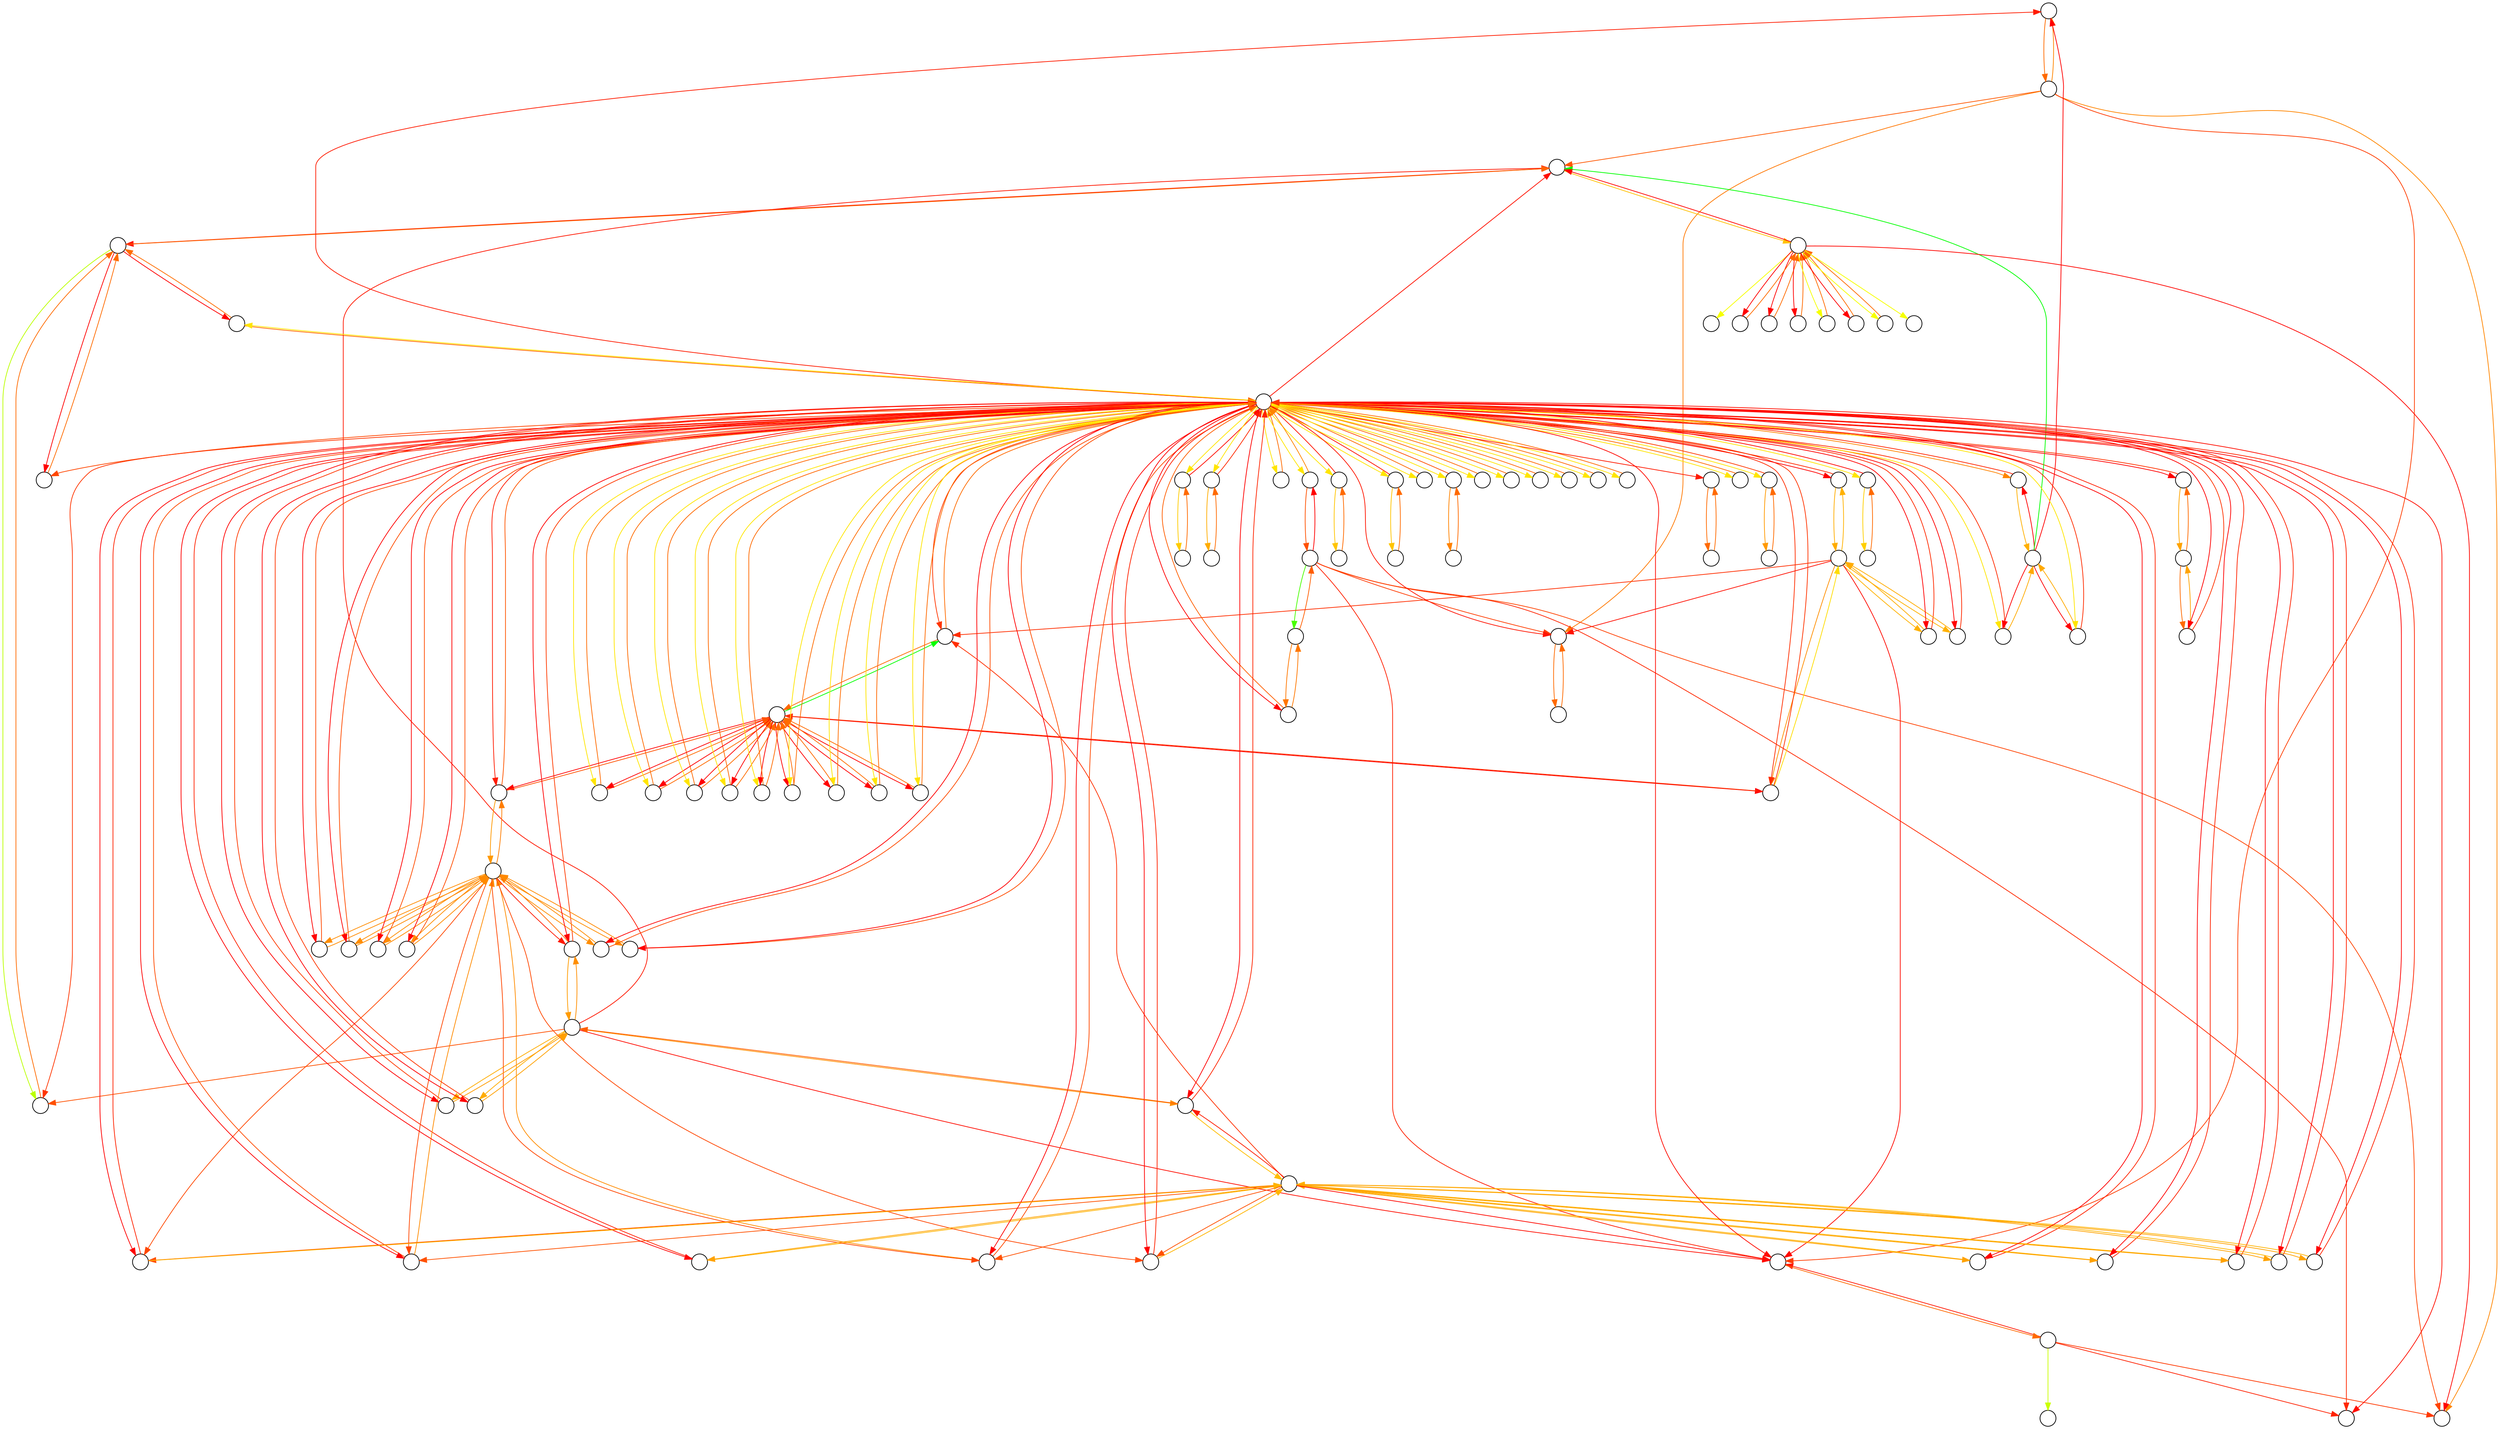 digraph G {
	graph [ranksep="1.2 equally"]
	node [fixedsize=true shape=circle width=.3]
	455685 [label=""]
	746504 [label=""]
	651786 [label=""]
	1164812 [label=""]
	1308691 [label=""]
	3605 [label=""]
	26648 [label=""]
	1718809 [label=""]
	237084 [label=""]
	53278 [label=""]
	918049 [label=""]
	137274 [label=""]
	906299 [label=""]
	846915 [label=""]
	729674 [label=""]
	383054 [label=""]
	1392725 [label=""]
	200284 [label=""]
	727140 [label=""]
	1680486 [label=""]
	1068149 [label=""]
	1170040 [label=""]
	1156 [label=""]
	1109637 [label=""]
	197766 [label=""]
	1165456 [label=""]
	27281 [label=""]
	161850 [label=""]
	957591 [label=""]
	156 [label=""]
	1695396 [label=""]
	1587878 [label=""]
	293032 [label=""]
	3760 [label=""]
	187066 [label=""]
	694461 [label=""]
	1171134 [label=""]
	703 [label=""]
	1180871 [label=""]
	1731276 [label=""]
	1163480 [label=""]
	1380586 [label=""]
	912619 [label=""]
	1347965 [label=""]
	236374 [label=""]
	1260791 [label=""]
	12025 [label=""]
	48894 [label=""]
	11519 [label=""]
	11556 [label=""]
	1076005 [label=""]
	325414 [label=""]
	133927 [label=""]
	299 [label=""]
	1153836 [label=""]
	1090349 [label=""]
	1585967 [label=""]
	141132 [label=""]
	1309521 [label=""]
	10066 [label=""]
	42325 [label=""]
	124758 [label=""]
	1497944 [label=""]
	66106 [label=""]
	1417572 [label=""]
	1701225 [label=""]
	1412459 [label=""]
	1176943 [label=""]
	36722 [label=""]
	887 [label=""]
	939389 [label=""]
	742782 [label=""]
	1761663 [label=""]
	18818 [label=""]
	953220 [label=""]
	34187 [label=""]
	1678230 [label=""]
	1029037 [label=""]
	140721 [label=""]
	16312 [label=""]
	490938 [label=""]
	985162 [label=""]
	1727937 [label=""]
	1594818 [label=""]
	9667 [label=""]
	490437 [label=""]
	1717191 [label=""]
	1177035 [label=""]
	15821 [label=""]
	1159632 [label=""]
	624593 [label=""]
	45011 [label=""]
	187352 [label=""]
	1143769 [label=""]
	115168 [label=""]
	34276 [label=""]
	1484113 [label=""]
	1176914 [label=""]
	1042421 [label=""]
	337400 [label=""]
	1109637 -> 18818 [color="0.0258152560895  1.000 1.000"]
	1109637 -> 34187 [color="0.0439570129145  1.000 1.000"]
	1109637 -> 490938 [color="0.0400823862525  1.000 1.000"]
	1109637 -> 729674 [color="0.286955903266  1.000 1.000"]
	1109637 -> 1042421 [color="0.0  1.000 1.000"]
	1109637 -> 1484113 [color="0.0198561081446  1.000 1.000"]
	10066 -> 1159632 [color="0.0694444444444  1.000 1.000"]
	1678230 -> 1076005 [color="0.0712244925701  1.000 1.000"]
	1678230 -> 1159632 [color="0.0676643963188  1.000 1.000"]
	27281 -> 490437 [color="0.0694444444444  1.000 1.000"]
	236374 -> 1029037 [color="0.117176041148  1.000 1.000"]
	236374 -> 1159632 [color="0.0217128477405  1.000 1.000"]
	15821 -> 53278 [color="0.0694444444444  1.000 1.000"]
	383054 -> 337400 [color="0.0694444444444  1.000 1.000"]
	293032 -> 490938 [color="0.0694444444444  1.000 1.000"]
	1380586 -> 1392725 [color="0.0694444444444  1.000 1.000"]
	48894 -> 490437 [color="0.0694444444444  1.000 1.000"]
	3760 -> 1159632 [color="0.0694444444444  1.000 1.000"]
	237084 -> 156 [color="0.201607350719  1.000 1.000"]
	237084 -> 18818 [color="0.0223174583282  1.000 1.000"]
	237084 -> 34187 [color="0.0370647524335  1.000 1.000"]
	237084 -> 1484113 [color="0.0167882162969  1.000 1.000"]
	1417572 -> 11556 [color="0.0989636444267  1.000 1.000"]
	1417572 -> 1076005 [color="0.0534693711337  1.000 1.000"]
	1417572 -> 1159632 [color="0.055900317773  1.000 1.000"]
	1156 -> 1159632 [color="0.0694444444444  1.000 1.000"]
	953220 -> 1029037 [color="0.116744114854  1.000 1.000"]
	953220 -> 1159632 [color="0.0221447740353  1.000 1.000"]
	9667 -> 1159632 [color="0.0694444444444  1.000 1.000"]
	1260791 -> 1076005 [color="0.0706671985323  1.000 1.000"]
	1260791 -> 1159632 [color="0.0682216903566  1.000 1.000"]
	1163480 -> 1076005 [color="0.0689486122825  1.000 1.000"]
	1163480 -> 1159632 [color="0.0699402766064  1.000 1.000"]
	1701225 -> 1029037 [color="0.117910189996  1.000 1.000"]
	1701225 -> 1159632 [color="0.0209786988925  1.000 1.000"]
	187352 -> 1029037 [color="0.1166352278  1.000 1.000"]
	187352 -> 1159632 [color="0.0222536610894  1.000 1.000"]
	1170040 -> 1029037 [color="0.116962867614  1.000 1.000"]
	1170040 -> 1159632 [color="0.0219260212751  1.000 1.000"]
	1727937 -> 11556 [color="0.0893766521029  1.000 1.000"]
	1727937 -> 1159632 [color="0.049512236786  1.000 1.000"]
	1171134 -> 1076005 [color="0.0695707015757  1.000 1.000"]
	1171134 -> 1159632 [color="0.0693181873132  1.000 1.000"]
	115168 -> 746504 [color="0.0694444444444  1.000 1.000"]
	1176943 -> 1076005 [color="0.0686147954309  1.000 1.000"]
	1176943 -> 1159632 [color="0.070274093458  1.000 1.000"]
	299 -> 1159632 [color="0.0694444444444  1.000 1.000"]
	1090349 -> 161850 [color="0.0694444444444  1.000 1.000"]
	694461 -> 1159632 [color="0.0276329138979  1.000 1.000"]
	694461 -> 1585967 [color="0.111255974991  1.000 1.000"]
	1347965 -> 1029037 [color="0.116593751057  1.000 1.000"]
	1347965 -> 1159632 [color="0.0222951378317  1.000 1.000"]
	161850 -> 1090349 [color="0.127623119074  1.000 1.000"]
	161850 -> 1159632 [color="0.0112657698153  1.000 1.000"]
	742782 -> 957591 [color="0.101818864166  1.000 1.000"]
	742782 -> 1159632 [color="0.037070024723  1.000 1.000"]
	1180871 -> 1076005 [color="0.0708037219787  1.000 1.000"]
	1180871 -> 1159632 [color="0.0680851669102  1.000 1.000"]
	1143769 -> 957591 [color="0.0618578563439  1.000 1.000"]
	1143769 -> 1029037 [color="0.123115674765  1.000 1.000"]
	1143769 -> 1159632 [color="0.0233598022246  1.000 1.000"]
	1177035 -> 11556 [color="0.0895932209305  1.000 1.000"]
	1177035 -> 1159632 [color="0.0492956679584  1.000 1.000"]
	746504 -> 115168 [color="0.134833328573  1.000 1.000"]
	746504 -> 1159632 [color="0.00405556031588  1.000 1.000"]
	985162 -> 36722 [color="0.106384970346  1.000 1.000"]
	985162 -> 1159632 [color="0.0325039185434  1.000 1.000"]
	187066 -> 1029037 [color="0.11734769818  1.000 1.000"]
	187066 -> 1159632 [color="0.0215411907091  1.000 1.000"]
	846915 -> 325414 [color="0.0694444444444  1.000 1.000"]
	141132 -> 1029037 [color="0.117072051935  1.000 1.000"]
	141132 -> 1159632 [color="0.0218168369541  1.000 1.000"]
	1165456 -> 11556 [color="0.0914676517878  1.000 1.000"]
	1165456 -> 1159632 [color="0.0474212371011  1.000 1.000"]
	624593 -> 727140 [color="0.0694444444444  1.000 1.000"]
	1484113 -> 237084 [color="0.0694444444444  1.000 1.000"]
	124758 -> 1159632 [color="0.0268892760894  1.000 1.000"]
	124758 -> 1731276 [color="0.111999612799  1.000 1.000"]
	912619 -> 325414 [color="0.0694444444444  1.000 1.000"]
	1309521 -> 1159632 [color="0.0288371071681  1.000 1.000"]
	1309521 -> 1585967 [color="0.110051781721  1.000 1.000"]
	1042421 -> 1109637 [color="0.0526839721922  1.000 1.000"]
	1042421 -> 1159632 [color="0.0862049166966  1.000 1.000"]
	36722 -> 651786 [color="0.0694444444444  1.000 1.000"]
	36722 -> 985162 [color="0.0694444444444  1.000 1.000"]
	11519 -> 1159632 [color="0.0694444444444  1.000 1.000"]
	1153836 -> 1076005 [color="0.0699049154789  1.000 1.000"]
	1153836 -> 1159632 [color="0.06898397341  1.000 1.000"]
	140721 -> 1076005 [color="0.0310333407518  1.000 1.000"]
	140721 -> 1159632 [color="0.0338258502555  1.000 1.000"]
	140721 -> 1731276 [color="0.143474142326  1.000 1.000"]
	1159632 -> 299 [color="0.149383779376  1.000 1.000"]
	1159632 -> 703 [color="0.149383779376  1.000 1.000"]
	1159632 -> 887 [color="0.149383779376  1.000 1.000"]
	1159632 -> 1156 [color="0.149383779376  1.000 1.000"]
	1159632 -> 3605 [color="0.149383779376  1.000 1.000"]
	1159632 -> 3760 [color="0.149383779376  1.000 1.000"]
	1159632 -> 9667 [color="0.149383779376  1.000 1.000"]
	1159632 -> 10066 [color="0.149383779376  1.000 1.000"]
	1159632 -> 11519 [color="0.149383779376  1.000 1.000"]
	1159632 -> 18818 [color="0.00851993566471  1.000 1.000"]
	1159632 -> 53278 [color="0.0162895718633  1.000 1.000"]
	1159632 -> 66106 [color="0.0  1.000 1.000"]
	1159632 -> 124758 [color="0.0  1.000 1.000"]
	1159632 -> 133927 [color="0.0  1.000 1.000"]
	1159632 -> 137274 [color="0.149383779376  1.000 1.000"]
	1159632 -> 140721 [color="0.0293707639038  1.000 1.000"]
	1159632 -> 141132 [color="0.0  1.000 1.000"]
	1159632 -> 161850 [color="0.149383779376  1.000 1.000"]
	1159632 -> 187066 [color="0.0  1.000 1.000"]
	1159632 -> 187352 [color="0.0  1.000 1.000"]
	1159632 -> 197766 [color="0.0  1.000 1.000"]
	1159632 -> 200284 [color="0.0871507478518  1.000 1.000"]
	1159632 -> 236374 [color="0.0  1.000 1.000"]
	1159632 -> 337400 [color="0.149383779376  1.000 1.000"]
	1159632 -> 455685 [color="0.0176311170051  1.000 1.000"]
	1159632 -> 490938 [color="0.0132618056742  1.000 1.000"]
	1159632 -> 651786 [color="0.0  1.000 1.000"]
	1159632 -> 694461 [color="0.149383779376  1.000 1.000"]
	1159632 -> 727140 [color="0.149383779376  1.000 1.000"]
	1159632 -> 742782 [color="0.0  1.000 1.000"]
	1159632 -> 746504 [color="0.149383779376  1.000 1.000"]
	1159632 -> 846915 [color="0.0459293112575  1.000 1.000"]
	1159632 -> 906299 [color="0.149383779376  1.000 1.000"]
	1159632 -> 912619 [color="0.0339157315848  1.000 1.000"]
	1159632 -> 939389 [color="0.149383779376  1.000 1.000"]
	1159632 -> 953220 [color="0.0  1.000 1.000"]
	1159632 -> 985162 [color="0.0  1.000 1.000"]
	1159632 -> 1042421 [color="0.149383779376  1.000 1.000"]
	1159632 -> 1068149 [color="0.0  1.000 1.000"]
	1159632 -> 1143769 [color="0.0  1.000 1.000"]
	1159632 -> 1153836 [color="0.149383779376  1.000 1.000"]
	1159632 -> 1163480 [color="0.0347900366007  1.000 1.000"]
	1159632 -> 1164812 [color="0.0  1.000 1.000"]
	1159632 -> 1165456 [color="0.0  1.000 1.000"]
	1159632 -> 1170040 [color="0.0  1.000 1.000"]
	1159632 -> 1171134 [color="0.149383779376  1.000 1.000"]
	1159632 -> 1176914 [color="0.149383779376  1.000 1.000"]
	1159632 -> 1176943 [color="0.149383779376  1.000 1.000"]
	1159632 -> 1177035 [color="0.0  1.000 1.000"]
	1159632 -> 1180871 [color="0.149383779376  1.000 1.000"]
	1159632 -> 1260791 [color="0.149383779376  1.000 1.000"]
	1159632 -> 1309521 [color="0.149383779376  1.000 1.000"]
	1159632 -> 1347965 [color="0.0  1.000 1.000"]
	1159632 -> 1392725 [color="0.149383779376  1.000 1.000"]
	1159632 -> 1412459 [color="0.0  1.000 1.000"]
	1159632 -> 1417572 [color="0.0173468945841  1.000 1.000"]
	1159632 -> 1484113 [color="0.00654382982979  1.000 1.000"]
	1159632 -> 1497944 [color="0.0  1.000 1.000"]
	1159632 -> 1587878 [color="0.00989843004396  1.000 1.000"]
	1159632 -> 1594818 [color="0.0  1.000 1.000"]
	1159632 -> 1678230 [color="0.149383779376  1.000 1.000"]
	1159632 -> 1680486 [color="0.0  1.000 1.000"]
	1159632 -> 1695396 [color="0.149383779376  1.000 1.000"]
	1159632 -> 1701225 [color="0.0  1.000 1.000"]
	1159632 -> 1717191 [color="0.0  1.000 1.000"]
	1159632 -> 1727937 [color="0.0  1.000 1.000"]
	1159632 -> 1761663 [color="0.149383779376  1.000 1.000"]
	651786 -> 36722 [color="0.106333856583  1.000 1.000"]
	651786 -> 1159632 [color="0.0325550323061  1.000 1.000"]
	1717191 -> 11556 [color="0.090677239458  1.000 1.000"]
	1717191 -> 1159632 [color="0.0482116494308  1.000 1.000"]
	325414 -> 137274 [color="0.0  1.000 1.000"]
	325414 -> 846915 [color="0.0  1.000 1.000"]
	325414 -> 912619 [color="0.211394725608  1.000 1.000"]
	325414 -> 1587878 [color="0.0663830521696  1.000 1.000"]
	1497944 -> 11556 [color="0.0896905257893  1.000 1.000"]
	1497944 -> 1159632 [color="0.0491983630996  1.000 1.000"]
	727140 -> 624593 [color="0.127711379793  1.000 1.000"]
	727140 -> 1159632 [color="0.011177509096  1.000 1.000"]
	906299 -> 1159632 [color="0.00660733576659  1.000 1.000"]
	906299 -> 1718809 [color="0.132281553122  1.000 1.000"]
	1695396 -> 1076005 [color="0.0698687730789  1.000 1.000"]
	1695396 -> 1159632 [color="0.06902011581  1.000 1.000"]
	137274 -> 325414 [color="0.0709531829888  1.000 1.000"]
	137274 -> 1159632 [color="0.0679357059001  1.000 1.000"]
	3605 -> 1159632 [color="0.0694444444444  1.000 1.000"]
	1176914 -> 1076005 [color="0.0702223462307  1.000 1.000"]
	1176914 -> 1159632 [color="0.0686665426582  1.000 1.000"]
	703 -> 1159632 [color="0.0694444444444  1.000 1.000"]
	1412459 -> 11556 [color="0.0900256176416  1.000 1.000"]
	1412459 -> 1159632 [color="0.0488632712473  1.000 1.000"]
	197766 -> 11556 [color="0.0901811919553  1.000 1.000"]
	197766 -> 1159632 [color="0.0487076969336  1.000 1.000"]
	1308691 -> 34187 [color="0.0867471242288  1.000 1.000"]
	1308691 -> 455685 [color="0.0864624429565  1.000 1.000"]
	1308691 -> 490938 [color="0.0777842173171  1.000 1.000"]
	1308691 -> 1484113 [color="0.0391577951762  1.000 1.000"]
	1308691 -> 1587878 [color="0.0570706425436  1.000 1.000"]
	1029037 -> 141132 [color="0.105922589669  1.000 1.000"]
	1029037 -> 187066 [color="0.053278641823  1.000 1.000"]
	1029037 -> 187352 [color="0.053278641823  1.000 1.000"]
	1029037 -> 197766 [color="0.053278641823  1.000 1.000"]
	1029037 -> 236374 [color="0.105922589669  1.000 1.000"]
	1029037 -> 953220 [color="0.105922589669  1.000 1.000"]
	1029037 -> 1143769 [color="0.0184946734336  1.000 1.000"]
	1029037 -> 1163480 [color="0.0301946236505  1.000 1.000"]
	1029037 -> 1165456 [color="0.053278641823  1.000 1.000"]
	1029037 -> 1170040 [color="0.105922589669  1.000 1.000"]
	1029037 -> 1347965 [color="0.105922589669  1.000 1.000"]
	1029037 -> 1484113 [color="0.00543837538592  1.000 1.000"]
	1029037 -> 1701225 [color="0.105922589669  1.000 1.000"]
	1718809 -> 906299 [color="0.0694444444444  1.000 1.000"]
	42325 -> 490437 [color="0.0694444444444  1.000 1.000"]
	53278 -> 15821 [color="0.0694444444444  1.000 1.000"]
	887 -> 1159632 [color="0.0694444444444  1.000 1.000"]
	34276 -> 490437 [color="0.0694444444444  1.000 1.000"]
	16312 -> 490437 [color="0.0694444444444  1.000 1.000"]
	1594818 -> 957591 [color="0.104270525794  1.000 1.000"]
	1594818 -> 1159632 [color="0.0346183630947  1.000 1.000"]
	1680486 -> 11556 [color="0.0915467505582  1.000 1.000"]
	1680486 -> 1159632 [color="0.0473421383307  1.000 1.000"]
	200284 -> 1159632 [color="0.0246741989031  1.000 1.000"]
	200284 -> 1585967 [color="0.114214689986  1.000 1.000"]
	26648 -> 490437 [color="0.0694444444444  1.000 1.000"]
	729674 -> 66106 [color="0.0780683892807  1.000 1.000"]
	729674 -> 1109637 [color="0.0608204996082  1.000 1.000"]
	490437 -> 12025 [color="0.172641713704  1.000 1.000"]
	490437 -> 16312 [color="0.172641713704  1.000 1.000"]
	490437 -> 26648 [color="0.0  1.000 1.000"]
	490437 -> 27281 [color="0.0  1.000 1.000"]
	490437 -> 34187 [color="0.00354037205052  1.000 1.000"]
	490437 -> 34276 [color="0.0  1.000 1.000"]
	490437 -> 42325 [color="0.0  1.000 1.000"]
	490437 -> 45011 [color="0.172641713704  1.000 1.000"]
	490437 -> 48894 [color="0.172641713704  1.000 1.000"]
	490437 -> 1587878 [color="0.000337217577605  1.000 1.000"]
	1585967 -> 200284 [color="0.0  1.000 1.000"]
	1585967 -> 455685 [color="0.0  1.000 1.000"]
	1585967 -> 694461 [color="0.0  1.000 1.000"]
	1585967 -> 1309521 [color="0.0  1.000 1.000"]
	1585967 -> 1587878 [color="0.333333333333  1.000 1.000"]
	1068149 -> 11556 [color="0.0688718051621  1.000 1.000"]
	1068149 -> 957591 [color="0.101109689043  1.000 1.000"]
	1068149 -> 1159632 [color="0.0383518391282  1.000 1.000"]
	1076005 -> 140721 [color="0.0  1.000 1.000"]
	1076005 -> 1153836 [color="0.0  1.000 1.000"]
	1076005 -> 1163480 [color="0.333333333333  1.000 1.000"]
	1076005 -> 1171134 [color="0.0  1.000 1.000"]
	1076005 -> 1176914 [color="0.0  1.000 1.000"]
	1076005 -> 1176943 [color="0.0  1.000 1.000"]
	1076005 -> 1180871 [color="0.0  1.000 1.000"]
	1076005 -> 1260791 [color="0.0  1.000 1.000"]
	1076005 -> 1417572 [color="0.0  1.000 1.000"]
	1076005 -> 1678230 [color="0.0  1.000 1.000"]
	1076005 -> 1695396 [color="0.0  1.000 1.000"]
	1076005 -> 1761663 [color="0.0  1.000 1.000"]
	918049 -> 939389 [color="0.0694444444444  1.000 1.000"]
	957591 -> 742782 [color="0.112222776064  1.000 1.000"]
	957591 -> 912619 [color="0.0524608469227  1.000 1.000"]
	957591 -> 1068149 [color="0.0928211279667  1.000 1.000"]
	957591 -> 1143769 [color="0.0926280633971  1.000 1.000"]
	957591 -> 1484113 [color="0.00891457405719  1.000 1.000"]
	957591 -> 1587878 [color="0.01484094664  1.000 1.000"]
	957591 -> 1594818 [color="0.112222776064  1.000 1.000"]
	1392725 -> 1159632 [color="0.0266892576111  1.000 1.000"]
	1392725 -> 1380586 [color="0.112199631278  1.000 1.000"]
	337400 -> 383054 [color="0.100236690036  1.000 1.000"]
	337400 -> 1159632 [color="0.0386521988531  1.000 1.000"]
	1587878 -> 325414 [color="0.0129833428713  1.000 1.000"]
	1587878 -> 490437 [color="0.125905546018  1.000 1.000"]
	455685 -> 1308691 [color="0.0694444444444  1.000 1.000"]
	1731276 -> 124758 [color="0.115622274452  1.000 1.000"]
	1731276 -> 133927 [color="0.115622274452  1.000 1.000"]
	1731276 -> 140721 [color="0.0928894581828  1.000 1.000"]
	1731276 -> 490938 [color="0.0111784537186  1.000 1.000"]
	1731276 -> 1163480 [color="0.0297095352011  1.000 1.000"]
	1731276 -> 1164812 [color="0.115622274452  1.000 1.000"]
	1731276 -> 1484113 [color="0.00546684065172  1.000 1.000"]
	11556 -> 187066 [color="0.0457910582406  1.000 1.000"]
	11556 -> 187352 [color="0.0457910582406  1.000 1.000"]
	11556 -> 197766 [color="0.0457910582406  1.000 1.000"]
	11556 -> 1068149 [color="0.0159286300007  1.000 1.000"]
	11556 -> 1165456 [color="0.0457910582406  1.000 1.000"]
	11556 -> 1177035 [color="0.0921341951318  1.000 1.000"]
	11556 -> 1412459 [color="0.0921341951318  1.000 1.000"]
	11556 -> 1417572 [color="0.0814352995796  1.000 1.000"]
	11556 -> 1497944 [color="0.0921341951318  1.000 1.000"]
	11556 -> 1680486 [color="0.0921341951318  1.000 1.000"]
	11556 -> 1717191 [color="0.0921341951318  1.000 1.000"]
	11556 -> 1727937 [color="0.0921341951318  1.000 1.000"]
	490938 -> 293032 [color="0.0694444444444  1.000 1.000"]
	133927 -> 1159632 [color="0.0267354438479  1.000 1.000"]
	133927 -> 1731276 [color="0.112153445041  1.000 1.000"]
	1761663 -> 1076005 [color="0.068234069273  1.000 1.000"]
	1761663 -> 1159632 [color="0.0706548196159  1.000 1.000"]
	1164812 -> 1159632 [color="0.0267866370048  1.000 1.000"]
	1164812 -> 1731276 [color="0.112102251884  1.000 1.000"]
	66106 -> 729674 [color="0.0780207372962  1.000 1.000"]
	66106 -> 1159632 [color="0.0608681515927  1.000 1.000"]
	939389 -> 918049 [color="0.0849790501772  1.000 1.000"]
	939389 -> 1159632 [color="0.0539098387117  1.000 1.000"]
}
